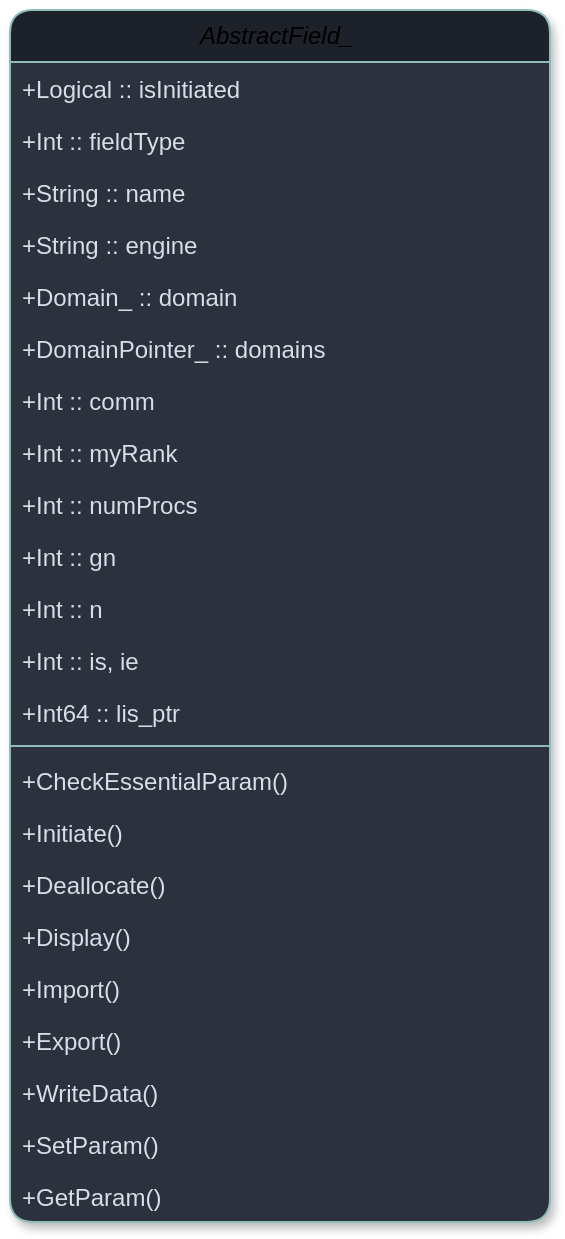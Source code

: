 <mxfile version="20.8.16" type="device"><diagram name="Page-1" id="VfEII3bUA4PxXYR8rJ4O"><mxGraphModel dx="1262" dy="614" grid="1" gridSize="10" guides="1" tooltips="1" connect="1" arrows="1" fold="1" page="1" pageScale="1" pageWidth="827" pageHeight="1169" math="0" shadow="0"><root><mxCell id="0"/><mxCell id="1" parent="0"/><mxCell id="A4hPDoX2m4pUHN9k_n6H-1" value="AbstractField_ " style="swimlane;fontStyle=2;align=center;verticalAlign=middle;childLayout=stackLayout;horizontal=1;startSize=26;horizontalStack=0;resizeParent=1;resizeLast=0;collapsible=1;marginBottom=0;rounded=1;shadow=1;strokeWidth=1;fillColor=#1D2129;strokeColor=#8FBCBB;gradientColor=none;swimlaneFillColor=#2B313D;whiteSpace=wrap;glass=0;" vertex="1" parent="1"><mxGeometry x="330" y="280" width="270" height="606" as="geometry"><mxRectangle x="330" y="280" width="160" height="26" as="alternateBounds"/></mxGeometry></mxCell><mxCell id="A4hPDoX2m4pUHN9k_n6H-2" value="+Logical :: isInitiated" style="text;align=left;verticalAlign=middle;spacingLeft=4;spacingRight=4;overflow=hidden;rotatable=0;points=[[0,0.5],[1,0.5]];portConstraint=eastwest;fillColor=none;strokeColor=none;fontStyle=0;startSize=26;rounded=0;shadow=0;strokeWidth=1;fontColor=#D8DEE9;" vertex="1" parent="A4hPDoX2m4pUHN9k_n6H-1"><mxGeometry y="26" width="270" height="26" as="geometry"/></mxCell><mxCell id="A4hPDoX2m4pUHN9k_n6H-3" value="+Int :: fieldType" style="text;align=left;verticalAlign=middle;spacingLeft=4;spacingRight=4;overflow=hidden;rotatable=0;points=[[0,0.5],[1,0.5]];portConstraint=eastwest;rounded=0;shadow=0;html=0;fillColor=none;strokeColor=none;fontStyle=0;startSize=26;strokeWidth=1;fontColor=#D8DEE9;" vertex="1" parent="A4hPDoX2m4pUHN9k_n6H-1"><mxGeometry y="52" width="270" height="26" as="geometry"/></mxCell><mxCell id="A4hPDoX2m4pUHN9k_n6H-4" value="+String :: name" style="text;align=left;verticalAlign=middle;spacingLeft=4;spacingRight=4;overflow=hidden;rotatable=0;points=[[0,0.5],[1,0.5]];portConstraint=eastwest;rounded=0;shadow=0;html=0;fillColor=none;strokeColor=none;fontStyle=0;startSize=26;strokeWidth=1;fontColor=#D8DEE9;" vertex="1" parent="A4hPDoX2m4pUHN9k_n6H-1"><mxGeometry y="78" width="270" height="26" as="geometry"/></mxCell><mxCell id="A4hPDoX2m4pUHN9k_n6H-7" value="+String :: engine" style="text;align=left;verticalAlign=middle;spacingLeft=4;spacingRight=4;overflow=hidden;rotatable=0;points=[[0,0.5],[1,0.5]];portConstraint=eastwest;rounded=0;shadow=0;html=0;fillColor=none;strokeColor=none;fontStyle=0;startSize=26;strokeWidth=1;fontColor=#D8DEE9;" vertex="1" parent="A4hPDoX2m4pUHN9k_n6H-1"><mxGeometry y="104" width="270" height="26" as="geometry"/></mxCell><mxCell id="A4hPDoX2m4pUHN9k_n6H-8" value="+Domain_ :: domain" style="text;align=left;verticalAlign=middle;spacingLeft=4;spacingRight=4;overflow=hidden;rotatable=0;points=[[0,0.5],[1,0.5]];portConstraint=eastwest;rounded=0;shadow=0;html=0;fillColor=none;strokeColor=none;fontStyle=0;startSize=26;strokeWidth=1;fontColor=#D8DEE9;" vertex="1" parent="A4hPDoX2m4pUHN9k_n6H-1"><mxGeometry y="130" width="270" height="26" as="geometry"/></mxCell><mxCell id="A4hPDoX2m4pUHN9k_n6H-9" value="+DomainPointer_ :: domains" style="text;align=left;verticalAlign=middle;spacingLeft=4;spacingRight=4;overflow=hidden;rotatable=0;points=[[0,0.5],[1,0.5]];portConstraint=eastwest;rounded=0;shadow=0;html=0;fillColor=none;strokeColor=none;fontStyle=0;startSize=26;strokeWidth=1;fontColor=#D8DEE9;" vertex="1" parent="A4hPDoX2m4pUHN9k_n6H-1"><mxGeometry y="156" width="270" height="26" as="geometry"/></mxCell><mxCell id="A4hPDoX2m4pUHN9k_n6H-10" value="+Int :: comm" style="text;align=left;verticalAlign=middle;spacingLeft=4;spacingRight=4;overflow=hidden;rotatable=0;points=[[0,0.5],[1,0.5]];portConstraint=eastwest;rounded=0;shadow=0;html=0;fillColor=none;strokeColor=none;fontStyle=0;startSize=26;strokeWidth=1;fontColor=#D8DEE9;" vertex="1" parent="A4hPDoX2m4pUHN9k_n6H-1"><mxGeometry y="182" width="270" height="26" as="geometry"/></mxCell><mxCell id="A4hPDoX2m4pUHN9k_n6H-11" value="+Int :: myRank" style="text;align=left;verticalAlign=middle;spacingLeft=4;spacingRight=4;overflow=hidden;rotatable=0;points=[[0,0.5],[1,0.5]];portConstraint=eastwest;rounded=0;shadow=0;html=0;fillColor=none;strokeColor=none;fontStyle=0;startSize=26;strokeWidth=1;fontColor=#D8DEE9;" vertex="1" parent="A4hPDoX2m4pUHN9k_n6H-1"><mxGeometry y="208" width="270" height="26" as="geometry"/></mxCell><mxCell id="A4hPDoX2m4pUHN9k_n6H-12" value="+Int :: numProcs" style="text;align=left;verticalAlign=middle;spacingLeft=4;spacingRight=4;overflow=hidden;rotatable=0;points=[[0,0.5],[1,0.5]];portConstraint=eastwest;rounded=0;shadow=0;html=0;fillColor=none;strokeColor=none;fontStyle=0;startSize=26;strokeWidth=1;fontColor=#D8DEE9;" vertex="1" parent="A4hPDoX2m4pUHN9k_n6H-1"><mxGeometry y="234" width="270" height="26" as="geometry"/></mxCell><mxCell id="A4hPDoX2m4pUHN9k_n6H-13" value="+Int :: gn" style="text;align=left;verticalAlign=middle;spacingLeft=4;spacingRight=4;overflow=hidden;rotatable=0;points=[[0,0.5],[1,0.5]];portConstraint=eastwest;rounded=0;shadow=0;html=0;fillColor=none;strokeColor=none;fontStyle=0;startSize=26;strokeWidth=1;fontColor=#D8DEE9;" vertex="1" parent="A4hPDoX2m4pUHN9k_n6H-1"><mxGeometry y="260" width="270" height="26" as="geometry"/></mxCell><mxCell id="A4hPDoX2m4pUHN9k_n6H-14" value="+Int :: n" style="text;align=left;verticalAlign=middle;spacingLeft=4;spacingRight=4;overflow=hidden;rotatable=0;points=[[0,0.5],[1,0.5]];portConstraint=eastwest;rounded=0;shadow=0;html=0;fillColor=none;strokeColor=none;fontStyle=0;startSize=26;strokeWidth=1;fontColor=#D8DEE9;" vertex="1" parent="A4hPDoX2m4pUHN9k_n6H-1"><mxGeometry y="286" width="270" height="26" as="geometry"/></mxCell><mxCell id="A4hPDoX2m4pUHN9k_n6H-15" value="+Int :: is, ie" style="text;align=left;verticalAlign=middle;spacingLeft=4;spacingRight=4;overflow=hidden;rotatable=0;points=[[0,0.5],[1,0.5]];portConstraint=eastwest;rounded=0;shadow=0;html=0;fillColor=none;strokeColor=none;fontStyle=0;startSize=26;strokeWidth=1;fontColor=#D8DEE9;" vertex="1" parent="A4hPDoX2m4pUHN9k_n6H-1"><mxGeometry y="312" width="270" height="26" as="geometry"/></mxCell><mxCell id="A4hPDoX2m4pUHN9k_n6H-16" value="+Int64 :: lis_ptr" style="text;align=left;verticalAlign=middle;spacingLeft=4;spacingRight=4;overflow=hidden;rotatable=0;points=[[0,0.5],[1,0.5]];portConstraint=eastwest;rounded=0;shadow=0;html=0;fillColor=none;strokeColor=none;fontStyle=0;startSize=26;strokeWidth=1;fontColor=#D8DEE9;" vertex="1" parent="A4hPDoX2m4pUHN9k_n6H-1"><mxGeometry y="338" width="270" height="26" as="geometry"/></mxCell><mxCell id="A4hPDoX2m4pUHN9k_n6H-5" value="" style="line;html=1;strokeWidth=1;align=center;verticalAlign=middle;spacingTop=-1;spacingLeft=3;spacingRight=3;rotatable=0;labelPosition=right;points=[];portConstraint=eastwest;fillColor=#8FBCBB;strokeColor=#8FBCBB;rounded=0;" vertex="1" parent="A4hPDoX2m4pUHN9k_n6H-1"><mxGeometry y="364" width="270" height="8" as="geometry"/></mxCell><mxCell id="A4hPDoX2m4pUHN9k_n6H-6" value="+CheckEssentialParam()" style="text;align=left;verticalAlign=middle;spacingLeft=4;spacingRight=4;overflow=hidden;rotatable=0;points=[[0,0.5],[1,0.5]];portConstraint=eastwest;fillColor=none;strokeColor=none;fontStyle=0;startSize=26;rounded=0;shadow=0;strokeWidth=1;fontColor=#D8DEE9;" vertex="1" parent="A4hPDoX2m4pUHN9k_n6H-1"><mxGeometry y="372" width="270" height="26" as="geometry"/></mxCell><mxCell id="A4hPDoX2m4pUHN9k_n6H-17" value="+Initiate() " style="text;align=left;verticalAlign=middle;spacingLeft=4;spacingRight=4;overflow=hidden;rotatable=0;points=[[0,0.5],[1,0.5]];portConstraint=eastwest;fillColor=none;strokeColor=none;fontStyle=0;startSize=26;rounded=0;shadow=0;strokeWidth=1;fontColor=#D8DEE9;" vertex="1" parent="A4hPDoX2m4pUHN9k_n6H-1"><mxGeometry y="398" width="270" height="26" as="geometry"/></mxCell><mxCell id="A4hPDoX2m4pUHN9k_n6H-18" value="+Deallocate()" style="text;align=left;verticalAlign=middle;spacingLeft=4;spacingRight=4;overflow=hidden;rotatable=0;points=[[0,0.5],[1,0.5]];portConstraint=eastwest;fillColor=none;strokeColor=none;fontStyle=0;startSize=26;rounded=0;shadow=0;strokeWidth=1;fontColor=#D8DEE9;" vertex="1" parent="A4hPDoX2m4pUHN9k_n6H-1"><mxGeometry y="424" width="270" height="26" as="geometry"/></mxCell><mxCell id="A4hPDoX2m4pUHN9k_n6H-19" value="+Display()" style="text;align=left;verticalAlign=middle;spacingLeft=4;spacingRight=4;overflow=hidden;rotatable=0;points=[[0,0.5],[1,0.5]];portConstraint=eastwest;fillColor=none;strokeColor=none;fontStyle=0;startSize=26;rounded=0;shadow=0;strokeWidth=1;fontColor=#D8DEE9;" vertex="1" parent="A4hPDoX2m4pUHN9k_n6H-1"><mxGeometry y="450" width="270" height="26" as="geometry"/></mxCell><mxCell id="A4hPDoX2m4pUHN9k_n6H-20" value="+Import()" style="text;align=left;verticalAlign=middle;spacingLeft=4;spacingRight=4;overflow=hidden;rotatable=0;points=[[0,0.5],[1,0.5]];portConstraint=eastwest;fillColor=none;strokeColor=none;fontStyle=0;startSize=26;rounded=0;shadow=0;strokeWidth=1;fontColor=#D8DEE9;" vertex="1" parent="A4hPDoX2m4pUHN9k_n6H-1"><mxGeometry y="476" width="270" height="26" as="geometry"/></mxCell><mxCell id="A4hPDoX2m4pUHN9k_n6H-21" value="+Export()" style="text;align=left;verticalAlign=middle;spacingLeft=4;spacingRight=4;overflow=hidden;rotatable=0;points=[[0,0.5],[1,0.5]];portConstraint=eastwest;fillColor=none;strokeColor=none;fontStyle=0;startSize=26;rounded=0;shadow=0;strokeWidth=1;fontColor=#D8DEE9;" vertex="1" parent="A4hPDoX2m4pUHN9k_n6H-1"><mxGeometry y="502" width="270" height="26" as="geometry"/></mxCell><mxCell id="A4hPDoX2m4pUHN9k_n6H-22" value="+WriteData()" style="text;align=left;verticalAlign=middle;spacingLeft=4;spacingRight=4;overflow=hidden;rotatable=0;points=[[0,0.5],[1,0.5]];portConstraint=eastwest;fillColor=none;strokeColor=none;fontStyle=0;startSize=26;rounded=0;shadow=0;strokeWidth=1;fontColor=#D8DEE9;" vertex="1" parent="A4hPDoX2m4pUHN9k_n6H-1"><mxGeometry y="528" width="270" height="26" as="geometry"/></mxCell><mxCell id="A4hPDoX2m4pUHN9k_n6H-23" value="+SetParam()" style="text;align=left;verticalAlign=middle;spacingLeft=4;spacingRight=4;overflow=hidden;rotatable=0;points=[[0,0.5],[1,0.5]];portConstraint=eastwest;fillColor=none;strokeColor=none;fontStyle=0;startSize=26;rounded=0;shadow=0;strokeWidth=1;fontColor=#D8DEE9;" vertex="1" parent="A4hPDoX2m4pUHN9k_n6H-1"><mxGeometry y="554" width="270" height="26" as="geometry"/></mxCell><mxCell id="A4hPDoX2m4pUHN9k_n6H-24" value="+GetParam()" style="text;align=left;verticalAlign=middle;spacingLeft=4;spacingRight=4;overflow=hidden;rotatable=0;points=[[0,0.5],[1,0.5]];portConstraint=eastwest;fillColor=none;strokeColor=none;fontStyle=0;startSize=26;rounded=0;shadow=0;strokeWidth=1;fontColor=#D8DEE9;" vertex="1" parent="A4hPDoX2m4pUHN9k_n6H-1"><mxGeometry y="580" width="270" height="26" as="geometry"/></mxCell></root></mxGraphModel></diagram></mxfile>